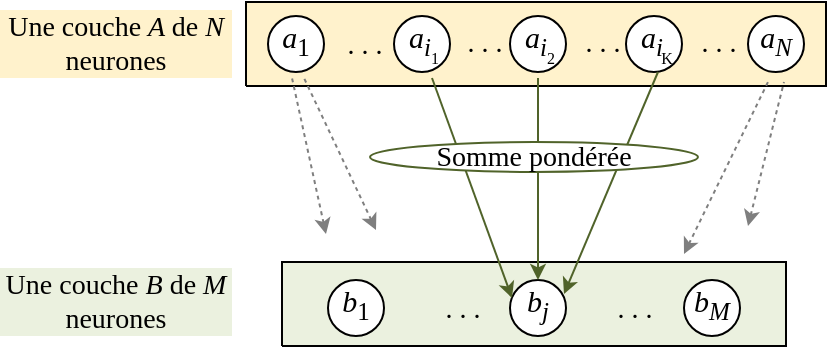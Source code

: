 <mxfile version="15.8.7" type="device"><diagram id="GRoauEzbcd3rRAdj3cDm" name="Page-1"><mxGraphModel dx="355" dy="707" grid="1" gridSize="10" guides="1" tooltips="1" connect="1" arrows="1" fold="1" page="1" pageScale="1" pageWidth="827" pageHeight="1169" math="0" shadow="0"><root><mxCell id="0"/><mxCell id="1" parent="0"/><mxCell id="fSublR3Cr9X_WNLuLIUm-6" style="vsdxID=6;fillColor=#fff2cc;gradientColor=none;shape=stencil(nZBLDoAgDERP0z3SIyjew0SURgSD+Lu9kMZoXLhwN9O+tukAlrNpJg1SzDH4QW/URgNYgZTkjA4UkwJUgGXng+6DX1zLfmoymdXo17xh5zmRJ6Q42BWCfc2oJfdAr+Yv+AP9Cb7OJ3H/2JG1HNGz/84klThPVCc=);strokeColor=#000000;labelBackgroundColor=none;rounded=0;html=1;whiteSpace=wrap;" vertex="1" parent="1"><mxGeometry x="1237" y="679" width="290" height="42" as="geometry"/></mxCell><mxCell id="fSublR3Cr9X_WNLuLIUm-7" value="&lt;p style=&quot;align:center;margin-left:0;margin-right:0;margin-top:0px;margin-bottom:0px;text-indent:0;valign:middle;direction:ltr;&quot;&gt;&lt;font style=&quot;font-size:15px;font-family:Cambria Math;color:#000000;direction:ltr;letter-spacing:0px;line-height:120%;opacity:1&quot;&gt;&lt;i&gt;a&lt;/i&gt;&lt;/font&gt;&lt;font style=&quot;font-size:15px;font-family:Cambria Math;color:#000000;direction:ltr;letter-spacing:0px;line-height:120%;opacity:1&quot;&gt;&lt;sub&gt;1&lt;/sub&gt;&lt;/font&gt;&lt;font style=&quot;font-size:15px;font-family:Cambria Math;color:#000000;direction:ltr;letter-spacing:0px;line-height:120%;opacity:1&quot;&gt;&lt;br/&gt;&lt;/font&gt;&lt;/p&gt;" style="verticalAlign=middle;align=center;vsdxID=7;fillColor=#FFFFFF;gradientColor=none;shape=stencil(vVHLDsIgEPwajiQI6RfU+h8bu22JCGRB2/69kG1iazx58DazM/vIjjBtmiCi0CplCjecbZ8nYc5Ca+snJJsLEqYTph0C4Ujh4XvmEaqzont41gkL96naodXKrGF6YSfQtUi0OXXDVlqPfJNP6usotUhYbJIUMmQb/GGrAxpRljVycDBuc1hKM2LclX8/7H9nFfB+82Cd45T2+mcspcSRmu4F);spacingTop=-3;spacingBottom=-1;spacingLeft=-3;spacingRight=-3;labelBackgroundColor=none;rounded=0;html=1;whiteSpace=wrap;" vertex="1" parent="1"><mxGeometry x="1248" y="686" width="28" height="28" as="geometry"/></mxCell><mxCell id="fSublR3Cr9X_WNLuLIUm-8" value="&lt;p style=&quot;align:center;margin-left:0;margin-right:0;margin-top:0px;margin-bottom:0px;text-indent:0;valign:middle;direction:ltr;&quot;&gt;&lt;font style=&quot;font-size:15px;font-family:Cambria Math;color:#000000;direction:ltr;letter-spacing:0px;line-height:120%;opacity:1&quot;&gt;&lt;i&gt;a&lt;/i&gt;&lt;/font&gt;&lt;font style=&quot;font-size:15px;font-family:Cambria Math;color:#000000;direction:ltr;letter-spacing:0px;line-height:120%;opacity:1&quot;&gt;&lt;i&gt;&lt;sub&gt;N&lt;/sub&gt;&lt;/i&gt;&lt;/font&gt;&lt;font style=&quot;font-size:15px;font-family:Cambria Math;color:#000000;direction:ltr;letter-spacing:0px;line-height:120%;opacity:1&quot;&gt;&lt;i&gt;&lt;sub&gt;&lt;br/&gt;&lt;/sub&gt;&lt;/i&gt;&lt;/font&gt;&lt;/p&gt;" style="verticalAlign=middle;align=center;vsdxID=8;fillColor=#FFFFFF;gradientColor=none;shape=stencil(vVHLDsIgEPwajiQI6RfU+h8bu22JCGRB2/69kG1iazx58DazM/vIjjBtmiCi0CplCjecbZ8nYc5Ca+snJJsLEqYTph0C4Ujh4XvmEaqzont41gkL96naodXKrGF6YSfQtUi0OXXDVlqPfJNP6usotUhYbJIUMmQb/GGrAxpRljVycDBuc1hKM2LclX8/7H9nFfB+82Cd45T2+mcspcSRmu4F);spacingTop=-3;spacingBottom=-1;spacingLeft=-3;spacingRight=-3;labelBackgroundColor=none;rounded=0;html=1;whiteSpace=wrap;" vertex="1" parent="1"><mxGeometry x="1488" y="686" width="28" height="28" as="geometry"/></mxCell><mxCell id="fSublR3Cr9X_WNLuLIUm-9" value="&lt;p style=&quot;align:center;margin-left:0;margin-right:0;margin-top:0px;margin-bottom:0px;text-indent:0;valign:middle;direction:ltr;&quot;&gt;&lt;font style=&quot;font-size:14px;font-family:Calibri;color:#000000;direction:ltr;letter-spacing:0px;line-height:120%;opacity:1&quot;&gt;Une couche &lt;/font&gt;&lt;font style=&quot;font-size:14px;font-family:Themed;color:#000000;direction:ltr;letter-spacing:0px;line-height:120%;opacity:1&quot;&gt;&lt;i&gt;A &lt;/i&gt;&lt;/font&gt;&lt;font style=&quot;font-size:14px;font-family:Themed;color:#000000;direction:ltr;letter-spacing:0px;line-height:120%;opacity:1&quot;&gt;de &lt;/font&gt;&lt;font style=&quot;font-size:14px;font-family:Themed;color:#000000;direction:ltr;letter-spacing:0px;line-height:120%;opacity:1&quot;&gt;&lt;i&gt;N&lt;/i&gt;&lt;/font&gt;&lt;font style=&quot;font-size:14px;font-family:Themed;color:#000000;direction:ltr;letter-spacing:0px;line-height:120%;opacity:1&quot;&gt; neurones&lt;br/&gt;&lt;/font&gt;&lt;/p&gt;" style="verticalAlign=middle;align=center;vsdxID=9;fillColor=#fff2cc;gradientColor=none;shape=stencil(nZBLDoAgDERP0z3SIyjew0SURgSD+Lu9kMZoXLhwN9O+tukAlrNpJg1SzDH4QW/URgNYgZTkjA4UkwJUgGXng+6DX1zLfmoymdXo17xh5zmRJ6Q42BWCfc2oJfdAr+Yv+AP9Cb7OJ3H/2JG1HNGz/84klThPVCc=);strokeColor=none;labelBackgroundColor=none;rounded=0;html=1;whiteSpace=wrap;" vertex="1" parent="1"><mxGeometry x="1114" y="683" width="116" height="34" as="geometry"/></mxCell><mxCell id="fSublR3Cr9X_WNLuLIUm-10" value="&lt;p style=&quot;align:center;margin-left:0;margin-right:0;margin-top:0px;margin-bottom:0px;text-indent:0;valign:middle;direction:ltr;&quot;&gt;&lt;font style=&quot;font-size:14px;font-family:Calibri;color:#000000;direction:ltr;letter-spacing:0px;line-height:120%;opacity:1&quot;&gt;Une couche &lt;/font&gt;&lt;font style=&quot;font-size:14px;font-family:Themed;color:#000000;direction:ltr;letter-spacing:0px;line-height:120%;opacity:1&quot;&gt;&lt;i&gt;B&lt;/i&gt;&lt;/font&gt;&lt;font style=&quot;font-size:14px;font-family:Themed;color:#000000;direction:ltr;letter-spacing:0px;line-height:120%;opacity:1&quot;&gt; de &lt;/font&gt;&lt;font style=&quot;font-size:14px;font-family:Themed;color:#000000;direction:ltr;letter-spacing:0px;line-height:120%;opacity:1&quot;&gt;&lt;i&gt;M&lt;/i&gt;&lt;/font&gt;&lt;font style=&quot;font-size:14px;font-family:Themed;color:#000000;direction:ltr;letter-spacing:0px;line-height:120%;opacity:1&quot;&gt; neurones&lt;br/&gt;&lt;/font&gt;&lt;/p&gt;" style="verticalAlign=middle;align=center;vsdxID=12;fillColor=#ebf1df;gradientColor=none;shape=stencil(nZBLDoAgDERP0z3SIyjew0SURgSD+Lu9kMZoXLhwN9O+tukAlrNpJg1SzDH4QW/URgNYgZTkjA4UkwJUgGXng+6DX1zLfmoymdXo17xh5zmRJ6Q42BWCfc2oJfdAr+Yv+AP9Cb7OJ3H/2JG1HNGz/84klThPVCc=);strokeColor=none;labelBackgroundColor=none;rounded=0;html=1;whiteSpace=wrap;" vertex="1" parent="1"><mxGeometry x="1114" y="812" width="116" height="34" as="geometry"/></mxCell><mxCell id="fSublR3Cr9X_WNLuLIUm-11" style="vsdxID=13;fillColor=none;gradientColor=none;labelBackgroundColor=none;rounded=0;strokeColor=none;html=1;whiteSpace=wrap;" vertex="1" parent="1"><mxGeometry x="1311" y="686" width="30" height="28" as="geometry"/></mxCell><mxCell id="fSublR3Cr9X_WNLuLIUm-12" value="&lt;p style=&quot;align:center;margin-left:0;margin-right:0;margin-top:0px;margin-bottom:0px;text-indent:0;valign:middle;direction:ltr;&quot;&gt;&lt;font style=&quot;font-size:15px;font-family:Cambria Math;color:#000000;direction:ltr;letter-spacing:0px;line-height:120%;opacity:1&quot;&gt;&lt;i&gt;a&lt;/i&gt;&lt;/font&gt;&lt;font style=&quot;font-size:15px;font-family:Cambria Math;color:#000000;direction:ltr;letter-spacing:0px;line-height:120%;opacity:1&quot;&gt;&lt;i&gt;&lt;sub&gt;i&lt;/sub&gt;&lt;/i&gt;&lt;/font&gt;&lt;font style=&quot;font-size:15px;font-family:Cambria Math;color:#000000;direction:ltr;letter-spacing:0px;line-height:120%;opacity:1&quot;&gt;&lt;i&gt;&lt;br/&gt;&lt;/i&gt;&lt;/font&gt;&lt;/p&gt;" style="verticalAlign=middle;align=center;vsdxID=14;fillColor=#FFFFFF;gradientColor=none;shape=stencil(vVHLDsIgEPwajiQI6RfU+h8bu22JCGRB2/69kG1iazx58DazM/vIjjBtmiCi0CplCjecbZ8nYc5Ca+snJJsLEqYTph0C4Ujh4XvmEaqzont41gkL96naodXKrGF6YSfQtUi0OXXDVlqPfJNP6usotUhYbJIUMmQb/GGrAxpRljVycDBuc1hKM2LclX8/7H9nFfB+82Cd45T2+mcspcSRmu4F);spacingTop=-3;spacingBottom=-1;spacingLeft=-3;spacingRight=-1;labelBackgroundColor=none;rounded=0;html=1;whiteSpace=wrap;" vertex="1" parent="fSublR3Cr9X_WNLuLIUm-11"><mxGeometry width="28" height="28" as="geometry"/></mxCell><mxCell id="fSublR3Cr9X_WNLuLIUm-13" value="&lt;font style=&quot;font-size:8px;font-family:Calibri;color:#000000;direction:ltr;letter-spacing:0px;line-height:120%;opacity:1&quot;&gt;1&lt;br/&gt;&lt;/font&gt;" style="verticalAlign=middle;align=center;vsdxID=15;fillColor=none;gradientColor=none;shape=stencil(nZBLDoAgDERP0z3SIyjew0SURgSD+Lu9kMZoXLhwN9O+tukAlrNpJg1SzDH4QW/URgNYgZTkjA4UkwJUgGXng+6DX1zLfmoymdXo17xh5zmRJ6Q42BWCfc2oJfdAr+Yv+AP9Cb7OJ3H/2JG1HNGz/84klThPVCc=);strokeColor=none;labelBackgroundColor=none;rounded=0;html=1;whiteSpace=wrap;" vertex="1" parent="fSublR3Cr9X_WNLuLIUm-11"><mxGeometry x="11" y="14" width="19" height="11" as="geometry"/></mxCell><mxCell id="fSublR3Cr9X_WNLuLIUm-14" style="vsdxID=16;fillColor=none;gradientColor=none;labelBackgroundColor=none;rounded=0;strokeColor=none;html=1;whiteSpace=wrap;" vertex="1" parent="1"><mxGeometry x="1369" y="686" width="30" height="28" as="geometry"/></mxCell><mxCell id="fSublR3Cr9X_WNLuLIUm-15" value="&lt;p style=&quot;align:center;margin-left:0;margin-right:0;margin-top:0px;margin-bottom:0px;text-indent:0;valign:middle;direction:ltr;&quot;&gt;&lt;font style=&quot;font-size:15px;font-family:Cambria Math;color:#000000;direction:ltr;letter-spacing:0px;line-height:120%;opacity:1&quot;&gt;&lt;i&gt;a&lt;/i&gt;&lt;/font&gt;&lt;font style=&quot;font-size:15px;font-family:Cambria Math;color:#000000;direction:ltr;letter-spacing:0px;line-height:120%;opacity:1&quot;&gt;&lt;i&gt;&lt;sub&gt;i&lt;/sub&gt;&lt;/i&gt;&lt;/font&gt;&lt;font style=&quot;font-size:15px;font-family:Cambria Math;color:#000000;direction:ltr;letter-spacing:0px;line-height:120%;opacity:1&quot;&gt;&lt;i&gt;&lt;br/&gt;&lt;/i&gt;&lt;/font&gt;&lt;/p&gt;" style="verticalAlign=middle;align=center;vsdxID=17;fillColor=#FFFFFF;gradientColor=none;shape=stencil(vVHLDsIgEPwajiQI6RfU+h8bu22JCGRB2/69kG1iazx58DazM/vIjjBtmiCi0CplCjecbZ8nYc5Ca+snJJsLEqYTph0C4Ujh4XvmEaqzont41gkL96naodXKrGF6YSfQtUi0OXXDVlqPfJNP6usotUhYbJIUMmQb/GGrAxpRljVycDBuc1hKM2LclX8/7H9nFfB+82Cd45T2+mcspcSRmu4F);spacingTop=-3;spacingBottom=-1;spacingLeft=-3;spacingRight=-1;labelBackgroundColor=none;rounded=0;html=1;whiteSpace=wrap;" vertex="1" parent="fSublR3Cr9X_WNLuLIUm-14"><mxGeometry width="28" height="28" as="geometry"/></mxCell><mxCell id="fSublR3Cr9X_WNLuLIUm-16" value="&lt;font style=&quot;font-size:8px;font-family:Calibri;color:#000000;direction:ltr;letter-spacing:0px;line-height:120%;opacity:1&quot;&gt;2&lt;br/&gt;&lt;/font&gt;" style="verticalAlign=middle;align=center;vsdxID=18;fillColor=none;gradientColor=none;shape=stencil(nZBLDoAgDERP0z3SIyjew0SURgSD+Lu9kMZoXLhwN9O+tukAlrNpJg1SzDH4QW/URgNYgZTkjA4UkwJUgGXng+6DX1zLfmoymdXo17xh5zmRJ6Q42BWCfc2oJfdAr+Yv+AP9Cb7OJ3H/2JG1HNGz/84klThPVCc=);strokeColor=none;labelBackgroundColor=none;rounded=0;html=1;whiteSpace=wrap;" vertex="1" parent="fSublR3Cr9X_WNLuLIUm-14"><mxGeometry x="11" y="14" width="19" height="11" as="geometry"/></mxCell><mxCell id="fSublR3Cr9X_WNLuLIUm-17" style="vsdxID=19;fillColor=none;gradientColor=none;labelBackgroundColor=none;rounded=0;strokeColor=none;html=1;whiteSpace=wrap;" vertex="1" parent="1"><mxGeometry x="1427" y="686" width="30" height="28" as="geometry"/></mxCell><mxCell id="fSublR3Cr9X_WNLuLIUm-18" value="&lt;p style=&quot;align:center;margin-left:0;margin-right:0;margin-top:0px;margin-bottom:0px;text-indent:0;valign:middle;direction:ltr;&quot;&gt;&lt;font style=&quot;font-size:15px;font-family:Cambria Math;color:#000000;direction:ltr;letter-spacing:0px;line-height:120%;opacity:1&quot;&gt;&lt;i&gt;a&lt;/i&gt;&lt;/font&gt;&lt;font style=&quot;font-size:15px;font-family:Cambria Math;color:#000000;direction:ltr;letter-spacing:0px;line-height:120%;opacity:1&quot;&gt;&lt;i&gt;&lt;sub&gt;i&lt;/sub&gt;&lt;/i&gt;&lt;/font&gt;&lt;font style=&quot;font-size:15px;font-family:Cambria Math;color:#000000;direction:ltr;letter-spacing:0px;line-height:120%;opacity:1&quot;&gt;&lt;i&gt;&lt;br/&gt;&lt;/i&gt;&lt;/font&gt;&lt;/p&gt;" style="verticalAlign=middle;align=center;vsdxID=20;fillColor=#FFFFFF;gradientColor=none;shape=stencil(vVHLDsIgEPwajiQI6RfU+h8bu22JCGRB2/69kG1iazx58DazM/vIjjBtmiCi0CplCjecbZ8nYc5Ca+snJJsLEqYTph0C4Ujh4XvmEaqzont41gkL96naodXKrGF6YSfQtUi0OXXDVlqPfJNP6usotUhYbJIUMmQb/GGrAxpRljVycDBuc1hKM2LclX8/7H9nFfB+82Cd45T2+mcspcSRmu4F);spacingTop=-3;spacingBottom=-1;spacingLeft=-3;spacingRight=-1;labelBackgroundColor=none;rounded=0;html=1;whiteSpace=wrap;" vertex="1" parent="fSublR3Cr9X_WNLuLIUm-17"><mxGeometry width="28" height="28" as="geometry"/></mxCell><mxCell id="fSublR3Cr9X_WNLuLIUm-19" value="&lt;font style=&quot;font-size:8px;font-family:Calibri;color:#000000;direction:ltr;letter-spacing:0px;line-height:120%;opacity:1&quot;&gt;K&lt;br/&gt;&lt;/font&gt;" style="verticalAlign=middle;align=center;vsdxID=21;fillColor=none;gradientColor=none;shape=stencil(nZBLDoAgDERP0z3SIyjew0SURgSD+Lu9kMZoXLhwN9O+tukAlrNpJg1SzDH4QW/URgNYgZTkjA4UkwJUgGXng+6DX1zLfmoymdXo17xh5zmRJ6Q42BWCfc2oJfdAr+Yv+AP9Cb7OJ3H/2JG1HNGz/84klThPVCc=);strokeColor=none;labelBackgroundColor=none;rounded=0;html=1;whiteSpace=wrap;" vertex="1" parent="fSublR3Cr9X_WNLuLIUm-17"><mxGeometry x="11" y="14" width="19" height="11" as="geometry"/></mxCell><mxCell id="fSublR3Cr9X_WNLuLIUm-20" value="&lt;font style=&quot;font-size:14px;font-family:Calibri;color:#000000;direction:ltr;letter-spacing:0px;line-height:120%;opacity:1&quot;&gt;. . .&lt;br/&gt;&lt;/font&gt;" style="verticalAlign=middle;align=center;vsdxID=22;fillColor=none;gradientColor=none;shape=stencil(nZBLDoAgDERP0z3SIyjew0SURgSD+Lu9kMZoXLhwN9O+tukAlrNpJg1SzDH4QW/URgNYgZTkjA4UkwJUgGXng+6DX1zLfmoymdXo17xh5zmRJ6Q42BWCfc2oJfdAr+Yv+AP9Cb7OJ3H/2JG1HNGz/84klThPVCc=);strokeColor=none;labelBackgroundColor=none;rounded=0;html=1;whiteSpace=wrap;" vertex="1" parent="1"><mxGeometry x="1280" y="694" width="33" height="13" as="geometry"/></mxCell><mxCell id="fSublR3Cr9X_WNLuLIUm-21" style="vsdxID=26;fillColor=#ebf1df;gradientColor=none;shape=stencil(nZBLDoAgDERP0z3SIyjew0SURgSD+Lu9kMZoXLhwN9O+tukAlrNpJg1SzDH4QW/URgNYgZTkjA4UkwJUgGXng+6DX1zLfmoymdXo17xh5zmRJ6Q42BWCfc2oJfdAr+Yv+AP9Cb7OJ3H/2JG1HNGz/84klThPVCc=);strokeColor=#000000;labelBackgroundColor=none;rounded=0;html=1;whiteSpace=wrap;" vertex="1" parent="1"><mxGeometry x="1255" y="809" width="252" height="42" as="geometry"/></mxCell><mxCell id="fSublR3Cr9X_WNLuLIUm-22" value="&lt;p style=&quot;align:center;margin-left:0;margin-right:0;margin-top:0px;margin-bottom:0px;text-indent:0;valign:middle;direction:ltr;&quot;&gt;&lt;font style=&quot;font-size:15px;font-family:Cambria Math;color:#000000;direction:ltr;letter-spacing:0px;line-height:120%;opacity:1&quot;&gt;&lt;i&gt;b&lt;/i&gt;&lt;/font&gt;&lt;font style=&quot;font-size:15px;font-family:Cambria Math;color:#000000;direction:ltr;letter-spacing:0px;line-height:120%;opacity:1&quot;&gt;&lt;sub&gt;1&lt;/sub&gt;&lt;/font&gt;&lt;font style=&quot;font-size:15px;font-family:Cambria Math;color:#000000;direction:ltr;letter-spacing:0px;line-height:120%;opacity:1&quot;&gt;&lt;br/&gt;&lt;/font&gt;&lt;/p&gt;" style="verticalAlign=middle;align=center;vsdxID=27;fillColor=#FFFFFF;gradientColor=none;shape=stencil(vVHLDsIgEPwajiQI6RfU+h8bu22JCGRB2/69kG1iazx58DazM/vIjjBtmiCi0CplCjecbZ8nYc5Ca+snJJsLEqYTph0C4Ujh4XvmEaqzont41gkL96naodXKrGF6YSfQtUi0OXXDVlqPfJNP6usotUhYbJIUMmQb/GGrAxpRljVycDBuc1hKM2LclX8/7H9nFfB+82Cd45T2+mcspcSRmu4F);spacingTop=-3;spacingBottom=-1;spacingLeft=-3;spacingRight=-3;labelBackgroundColor=none;rounded=0;html=1;whiteSpace=wrap;" vertex="1" parent="1"><mxGeometry x="1278" y="818" width="28" height="28" as="geometry"/></mxCell><mxCell id="fSublR3Cr9X_WNLuLIUm-23" value="&lt;p style=&quot;align:center;margin-left:0;margin-right:0;margin-top:0px;margin-bottom:0px;text-indent:0;valign:middle;direction:ltr;&quot;&gt;&lt;font style=&quot;font-size:15px;font-family:Cambria Math;color:#000000;direction:ltr;letter-spacing:0px;line-height:120%;opacity:1&quot;&gt;&lt;i&gt;b&lt;/i&gt;&lt;/font&gt;&lt;font style=&quot;font-size:15px;font-family:Cambria Math;color:#000000;direction:ltr;letter-spacing:0px;line-height:120%;opacity:1&quot;&gt;&lt;i&gt;&lt;sub&gt;M&lt;br/&gt;&lt;/sub&gt;&lt;/i&gt;&lt;/font&gt;&lt;/p&gt;" style="verticalAlign=middle;align=center;vsdxID=28;fillColor=#FFFFFF;gradientColor=none;shape=stencil(vVHLDsIgEPwajiQI6RfU+h8bu22JCGRB2/69kG1iazx58DazM/vIjjBtmiCi0CplCjecbZ8nYc5Ca+snJJsLEqYTph0C4Ujh4XvmEaqzont41gkL96naodXKrGF6YSfQtUi0OXXDVlqPfJNP6usotUhYbJIUMmQb/GGrAxpRljVycDBuc1hKM2LclX8/7H9nFfB+82Cd45T2+mcspcSRmu4F);spacingTop=-3;spacingBottom=-1;spacingLeft=-3;spacingRight=-3;labelBackgroundColor=none;rounded=0;html=1;whiteSpace=wrap;" vertex="1" parent="1"><mxGeometry x="1456" y="818" width="28" height="28" as="geometry"/></mxCell><mxCell id="fSublR3Cr9X_WNLuLIUm-24" value="&lt;p style=&quot;align:center;margin-left:0;margin-right:0;margin-top:0px;margin-bottom:0px;text-indent:0;valign:middle;direction:ltr;&quot;&gt;&lt;font style=&quot;font-size:15px;font-family:Cambria Math;color:#000000;direction:ltr;letter-spacing:0px;line-height:120%;opacity:1&quot;&gt;&lt;i&gt;b&lt;/i&gt;&lt;/font&gt;&lt;font style=&quot;font-size:15px;font-family:Cambria Math;color:#000000;direction:ltr;letter-spacing:0px;line-height:120%;opacity:1&quot;&gt;&lt;i&gt;&lt;sub&gt;j&lt;/sub&gt;&lt;/i&gt;&lt;/font&gt;&lt;font style=&quot;font-size:15px;font-family:Cambria Math;color:#000000;direction:ltr;letter-spacing:0px;line-height:120%;opacity:1&quot;&gt;&lt;i&gt;&lt;br/&gt;&lt;/i&gt;&lt;/font&gt;&lt;/p&gt;" style="verticalAlign=middle;align=center;vsdxID=31;fillColor=#FFFFFF;gradientColor=none;shape=stencil(vVHLDsIgEPwajiQI6RfU+h8bu22JCGRB2/69kG1iazx58DazM/vIjjBtmiCi0CplCjecbZ8nYc5Ca+snJJsLEqYTph0C4Ujh4XvmEaqzont41gkL96naodXKrGF6YSfQtUi0OXXDVlqPfJNP6usotUhYbJIUMmQb/GGrAxpRljVycDBuc1hKM2LclX8/7H9nFfB+82Cd45T2+mcspcSRmu4F);spacingTop=-3;spacingBottom=-1;spacingLeft=-3;spacingRight=-3;labelBackgroundColor=none;rounded=0;html=1;whiteSpace=wrap;" vertex="1" parent="1"><mxGeometry x="1369" y="818" width="28" height="28" as="geometry"/></mxCell><mxCell id="fSublR3Cr9X_WNLuLIUm-25" style="vsdxID=32;edgeStyle=none;startArrow=none;endArrow=classic;startSize=5;endSize=5;strokeColor=#50632a;spacingTop=0;spacingBottom=0;spacingLeft=0;spacingRight=0;verticalAlign=middle;html=1;labelBackgroundColor=#ffffff;rounded=0;" edge="1" parent="1"><mxGeometry relative="1" as="geometry"><Array as="points"/><mxPoint x="1330" y="717" as="sourcePoint"/><mxPoint x="1370" y="827" as="targetPoint"/></mxGeometry></mxCell><mxCell id="fSublR3Cr9X_WNLuLIUm-26" style="vsdxID=33;edgeStyle=none;startArrow=none;endArrow=classic;startSize=5;endSize=5;strokeColor=#50632a;spacingTop=0;spacingBottom=0;spacingLeft=0;spacingRight=0;verticalAlign=middle;html=1;labelBackgroundColor=#ffffff;rounded=0;" edge="1" parent="1"><mxGeometry relative="1" as="geometry"><Array as="points"/><mxPoint x="1383" y="717" as="sourcePoint"/><mxPoint x="1383" y="818" as="targetPoint"/></mxGeometry></mxCell><mxCell id="fSublR3Cr9X_WNLuLIUm-27" style="vsdxID=34;edgeStyle=none;startArrow=none;endArrow=classic;startSize=5;endSize=5;strokeColor=#50632a;spacingTop=0;spacingBottom=0;spacingLeft=0;spacingRight=0;verticalAlign=middle;html=1;labelBackgroundColor=#ffffff;rounded=0;" edge="1" parent="1"><mxGeometry relative="1" as="geometry"><Array as="points"/><mxPoint x="1443" y="714" as="sourcePoint"/><mxPoint x="1396" y="825" as="targetPoint"/></mxGeometry></mxCell><mxCell id="fSublR3Cr9X_WNLuLIUm-103" style="vsdxID=112;edgeStyle=none;dashed=1;dashPattern=2.00 2.00;startArrow=classic;endArrow=none;startSize=5;endSize=5;strokeColor=#7f7f7f;spacingTop=0;spacingBottom=0;spacingLeft=0;spacingRight=0;verticalAlign=middle;html=1;labelBackgroundColor=#ffffff;rounded=0;" edge="1" parent="1"><mxGeometry relative="1" as="geometry"><Array as="points"/><mxPoint x="1277" y="795" as="sourcePoint"/><mxPoint x="1260" y="717" as="targetPoint"/></mxGeometry></mxCell><mxCell id="fSublR3Cr9X_WNLuLIUm-104" style="vsdxID=113;edgeStyle=none;dashed=1;dashPattern=2.00 2.00;startArrow=classic;endArrow=none;startSize=5;endSize=5;strokeColor=#7f7f7f;spacingTop=0;spacingBottom=0;spacingLeft=0;spacingRight=0;verticalAlign=middle;html=1;labelBackgroundColor=#ffffff;rounded=0;" edge="1" parent="1"><mxGeometry relative="1" as="geometry"><Array as="points"/><mxPoint x="1302" y="793" as="sourcePoint"/><mxPoint x="1266" y="717" as="targetPoint"/></mxGeometry></mxCell><mxCell id="fSublR3Cr9X_WNLuLIUm-105" style="vsdxID=114;edgeStyle=none;dashed=1;dashPattern=2.00 2.00;startArrow=classic;endArrow=none;startSize=5;endSize=5;strokeColor=#7f7f7f;spacingTop=0;spacingBottom=0;spacingLeft=0;spacingRight=0;verticalAlign=middle;html=1;labelBackgroundColor=#ffffff;rounded=0;" edge="1" parent="1"><mxGeometry relative="1" as="geometry"><Array as="points"/><mxPoint x="1488" y="791" as="sourcePoint"/><mxPoint x="1506" y="719" as="targetPoint"/></mxGeometry></mxCell><mxCell id="fSublR3Cr9X_WNLuLIUm-106" style="vsdxID=115;edgeStyle=none;dashed=1;dashPattern=2.00 2.00;startArrow=classic;endArrow=none;startSize=5;endSize=5;strokeColor=#7f7f7f;spacingTop=0;spacingBottom=0;spacingLeft=0;spacingRight=0;verticalAlign=middle;html=1;labelBackgroundColor=#ffffff;rounded=0;" edge="1" parent="1"><mxGeometry relative="1" as="geometry"><Array as="points"/><mxPoint x="1456" y="805" as="sourcePoint"/><mxPoint x="1498" y="719" as="targetPoint"/></mxGeometry></mxCell><mxCell id="fSublR3Cr9X_WNLuLIUm-107" value="&lt;font style=&quot;font-size:14px;font-family:Calibri;color:#000000;direction:ltr;letter-spacing:0px;line-height:120%;opacity:1&quot;&gt;Somme pondérée&lt;br/&gt;&lt;/font&gt;" style="verticalAlign=middle;align=center;vsdxID=116;fillColor=#FFFFFF;gradientColor=none;shape=stencil(vVHLDsIgEPwajiQI6RfU+h8bu22JCGRB2/69kG1iazx58DazM/vIjjBtmiCi0CplCjecbZ8nYc5Ca+snJJsLEqYTph0C4Ujh4XvmEaqzont41gkL96naodXKrGF6YSfQtUi0OXXDVlqPfJNP6usotUhYbJIUMmQb/GGrAxpRljVycDBuc1hKM2LclX8/7H9nFfB+82Cd45T2+mcspcSRmu4F);strokeColor=#50632a;labelBackgroundColor=none;rounded=0;html=1;whiteSpace=wrap;" vertex="1" parent="1"><mxGeometry x="1299" y="749" width="164" height="15" as="geometry"/></mxCell><mxCell id="fSublR3Cr9X_WNLuLIUm-108" value="&lt;font style=&quot;font-size:14px;font-family:Calibri;color:#000000;direction:ltr;letter-spacing:0px;line-height:120%;opacity:1&quot;&gt;. . .&lt;br/&gt;&lt;/font&gt;" style="verticalAlign=middle;align=center;vsdxID=117;fillColor=none;gradientColor=none;shape=stencil(nZBLDoAgDERP0z3SIyjew0SURgSD+Lu9kMZoXLhwN9O+tukAlrNpJg1SzDH4QW/URgNYgZTkjA4UkwJUgGXng+6DX1zLfmoymdXo17xh5zmRJ6Q42BWCfc2oJfdAr+Yv+AP9Cb7OJ3H/2JG1HNGz/84klThPVCc=);strokeColor=none;labelBackgroundColor=none;rounded=0;html=1;whiteSpace=wrap;" vertex="1" parent="1"><mxGeometry x="1340" y="693" width="33" height="13" as="geometry"/></mxCell><mxCell id="fSublR3Cr9X_WNLuLIUm-109" value="&lt;font style=&quot;font-size:14px;font-family:Calibri;color:#000000;direction:ltr;letter-spacing:0px;line-height:120%;opacity:1&quot;&gt;. . .&lt;br/&gt;&lt;/font&gt;" style="verticalAlign=middle;align=center;vsdxID=118;fillColor=none;gradientColor=none;shape=stencil(nZBLDoAgDERP0z3SIyjew0SURgSD+Lu9kMZoXLhwN9O+tukAlrNpJg1SzDH4QW/URgNYgZTkjA4UkwJUgGXng+6DX1zLfmoymdXo17xh5zmRJ6Q42BWCfc2oJfdAr+Yv+AP9Cb7OJ3H/2JG1HNGz/84klThPVCc=);strokeColor=none;labelBackgroundColor=none;rounded=0;html=1;whiteSpace=wrap;" vertex="1" parent="1"><mxGeometry x="1399" y="693" width="33" height="13" as="geometry"/></mxCell><mxCell id="fSublR3Cr9X_WNLuLIUm-110" value="&lt;font style=&quot;font-size:14px;font-family:Calibri;color:#000000;direction:ltr;letter-spacing:0px;line-height:120%;opacity:1&quot;&gt;. . .&lt;br/&gt;&lt;/font&gt;" style="verticalAlign=middle;align=center;vsdxID=119;fillColor=none;gradientColor=none;shape=stencil(nZBLDoAgDERP0z3SIyjew0SURgSD+Lu9kMZoXLhwN9O+tukAlrNpJg1SzDH4QW/URgNYgZTkjA4UkwJUgGXng+6DX1zLfmoymdXo17xh5zmRJ6Q42BWCfc2oJfdAr+Yv+AP9Cb7OJ3H/2JG1HNGz/84klThPVCc=);strokeColor=none;labelBackgroundColor=none;rounded=0;html=1;whiteSpace=wrap;" vertex="1" parent="1"><mxGeometry x="1457" y="693" width="33" height="13" as="geometry"/></mxCell><mxCell id="fSublR3Cr9X_WNLuLIUm-111" value="&lt;font style=&quot;font-size:14px;font-family:Calibri;color:#000000;direction:ltr;letter-spacing:0px;line-height:120%;opacity:1&quot;&gt;. . .&lt;br/&gt;&lt;/font&gt;" style="verticalAlign=middle;align=center;vsdxID=120;fillColor=none;gradientColor=none;shape=stencil(nZBLDoAgDERP0z3SIyjew0SURgSD+Lu9kMZoXLhwN9O+tukAlrNpJg1SzDH4QW/URgNYgZTkjA4UkwJUgGXng+6DX1zLfmoymdXo17xh5zmRJ6Q42BWCfc2oJfdAr+Yv+AP9Cb7OJ3H/2JG1HNGz/84klThPVCc=);strokeColor=none;labelBackgroundColor=none;rounded=0;html=1;whiteSpace=wrap;" vertex="1" parent="1"><mxGeometry x="1329" y="826" width="33" height="13" as="geometry"/></mxCell><mxCell id="fSublR3Cr9X_WNLuLIUm-112" value="&lt;font style=&quot;font-size:14px;font-family:Calibri;color:#000000;direction:ltr;letter-spacing:0px;line-height:120%;opacity:1&quot;&gt;. . .&lt;br/&gt;&lt;/font&gt;" style="verticalAlign=middle;align=center;vsdxID=121;fillColor=none;gradientColor=none;shape=stencil(nZBLDoAgDERP0z3SIyjew0SURgSD+Lu9kMZoXLhwN9O+tukAlrNpJg1SzDH4QW/URgNYgZTkjA4UkwJUgGXng+6DX1zLfmoymdXo17xh5zmRJ6Q42BWCfc2oJfdAr+Yv+AP9Cb7OJ3H/2JG1HNGz/84klThPVCc=);strokeColor=none;labelBackgroundColor=none;rounded=0;html=1;whiteSpace=wrap;" vertex="1" parent="1"><mxGeometry x="1415" y="826" width="33" height="13" as="geometry"/></mxCell></root></mxGraphModel></diagram></mxfile>